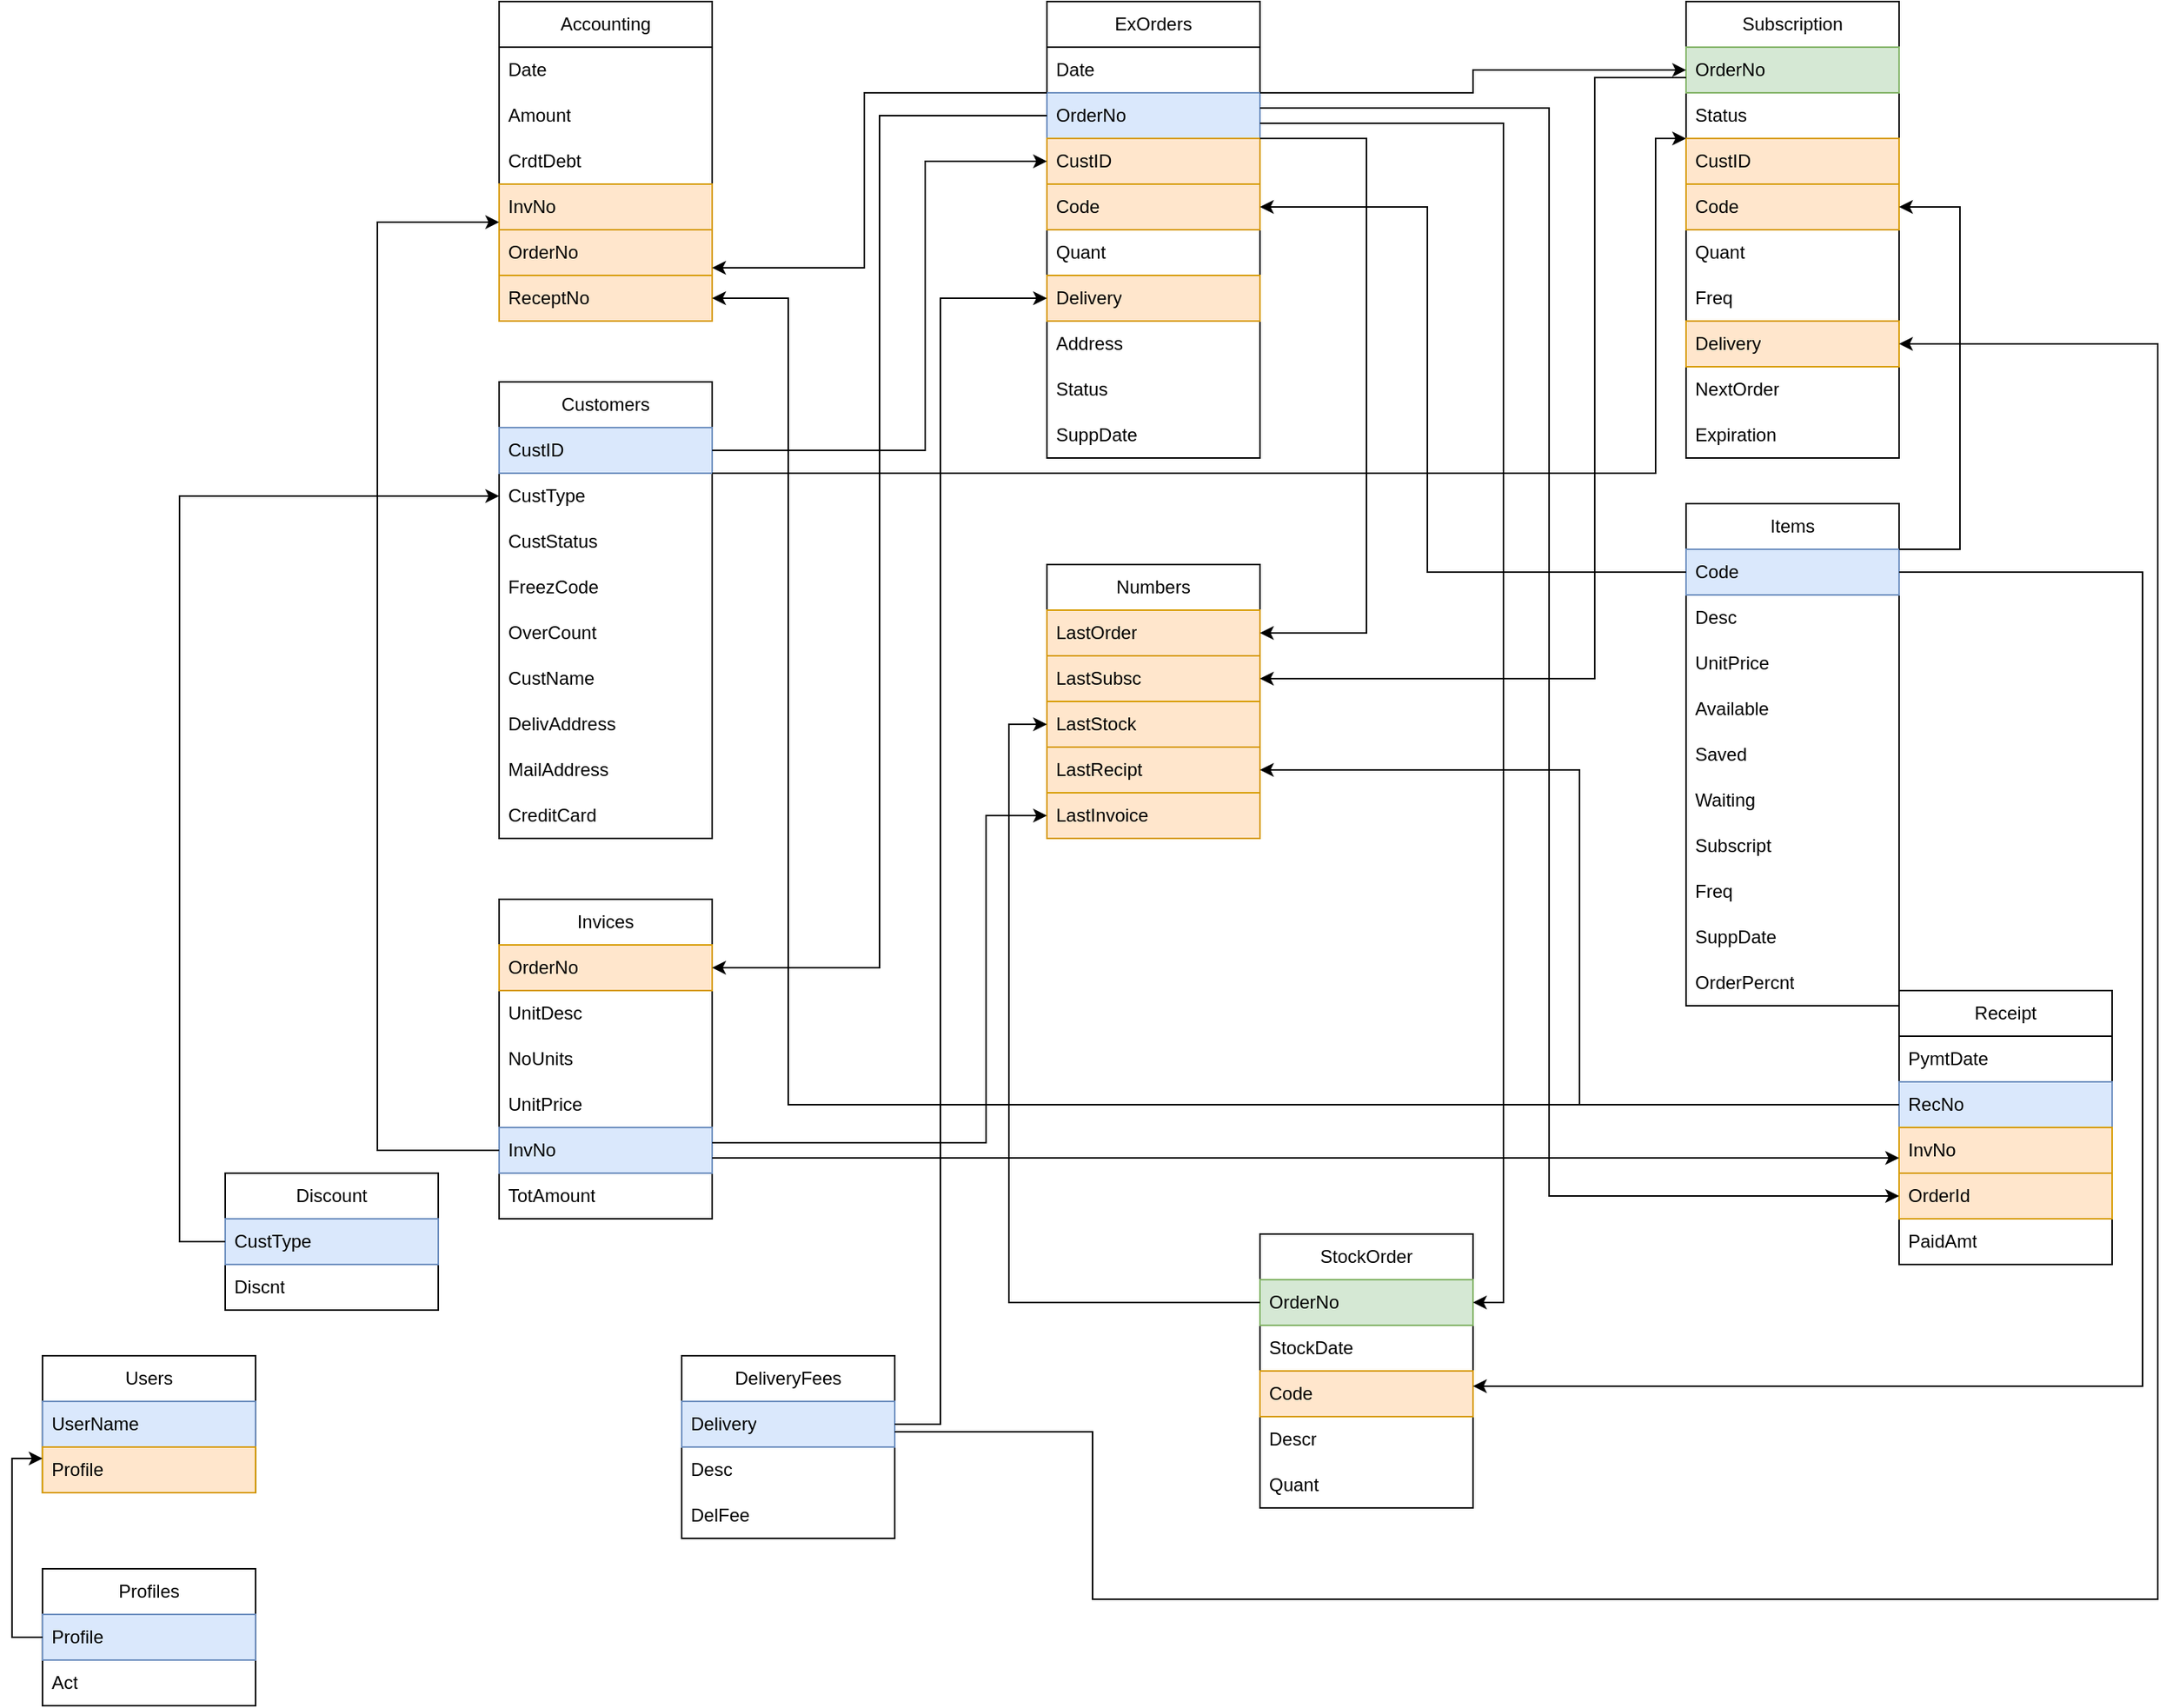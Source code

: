 <mxfile version="24.7.7">
  <diagram name="Page-1" id="qyUkQaxLa5bK7SeOvM73">
    <mxGraphModel dx="1557" dy="1860" grid="1" gridSize="10" guides="1" tooltips="1" connect="1" arrows="1" fold="1" page="1" pageScale="1" pageWidth="850" pageHeight="1100" math="0" shadow="0">
      <root>
        <mxCell id="0" />
        <mxCell id="1" parent="0" />
        <mxCell id="bTdzOVUucz90buL4ZeWk-1" value="Items" style="swimlane;fontStyle=0;childLayout=stackLayout;horizontal=1;startSize=30;horizontalStack=0;resizeParent=1;resizeParentMax=0;resizeLast=0;collapsible=1;marginBottom=0;whiteSpace=wrap;html=1;" vertex="1" parent="1">
          <mxGeometry x="1380" y="320" width="140" height="330" as="geometry" />
        </mxCell>
        <mxCell id="bTdzOVUucz90buL4ZeWk-2" value="Code" style="text;strokeColor=#6c8ebf;fillColor=#dae8fc;align=left;verticalAlign=middle;spacingLeft=4;spacingRight=4;overflow=hidden;points=[[0,0.5],[1,0.5]];portConstraint=eastwest;rotatable=0;whiteSpace=wrap;html=1;" vertex="1" parent="bTdzOVUucz90buL4ZeWk-1">
          <mxGeometry y="30" width="140" height="30" as="geometry" />
        </mxCell>
        <mxCell id="bTdzOVUucz90buL4ZeWk-3" value="Desc" style="text;strokeColor=none;fillColor=none;align=left;verticalAlign=middle;spacingLeft=4;spacingRight=4;overflow=hidden;points=[[0,0.5],[1,0.5]];portConstraint=eastwest;rotatable=0;whiteSpace=wrap;html=1;" vertex="1" parent="bTdzOVUucz90buL4ZeWk-1">
          <mxGeometry y="60" width="140" height="30" as="geometry" />
        </mxCell>
        <mxCell id="bTdzOVUucz90buL4ZeWk-4" value="UnitPrice" style="text;strokeColor=none;fillColor=none;align=left;verticalAlign=middle;spacingLeft=4;spacingRight=4;overflow=hidden;points=[[0,0.5],[1,0.5]];portConstraint=eastwest;rotatable=0;whiteSpace=wrap;html=1;" vertex="1" parent="bTdzOVUucz90buL4ZeWk-1">
          <mxGeometry y="90" width="140" height="30" as="geometry" />
        </mxCell>
        <mxCell id="bTdzOVUucz90buL4ZeWk-9" value="Available" style="text;strokeColor=none;fillColor=none;align=left;verticalAlign=middle;spacingLeft=4;spacingRight=4;overflow=hidden;points=[[0,0.5],[1,0.5]];portConstraint=eastwest;rotatable=0;whiteSpace=wrap;html=1;" vertex="1" parent="bTdzOVUucz90buL4ZeWk-1">
          <mxGeometry y="120" width="140" height="30" as="geometry" />
        </mxCell>
        <mxCell id="bTdzOVUucz90buL4ZeWk-8" value="Saved" style="text;strokeColor=none;fillColor=none;align=left;verticalAlign=middle;spacingLeft=4;spacingRight=4;overflow=hidden;points=[[0,0.5],[1,0.5]];portConstraint=eastwest;rotatable=0;whiteSpace=wrap;html=1;" vertex="1" parent="bTdzOVUucz90buL4ZeWk-1">
          <mxGeometry y="150" width="140" height="30" as="geometry" />
        </mxCell>
        <mxCell id="bTdzOVUucz90buL4ZeWk-7" value="Waiting" style="text;strokeColor=none;fillColor=none;align=left;verticalAlign=middle;spacingLeft=4;spacingRight=4;overflow=hidden;points=[[0,0.5],[1,0.5]];portConstraint=eastwest;rotatable=0;whiteSpace=wrap;html=1;" vertex="1" parent="bTdzOVUucz90buL4ZeWk-1">
          <mxGeometry y="180" width="140" height="30" as="geometry" />
        </mxCell>
        <mxCell id="bTdzOVUucz90buL4ZeWk-6" value="Subscript" style="text;strokeColor=none;fillColor=none;align=left;verticalAlign=middle;spacingLeft=4;spacingRight=4;overflow=hidden;points=[[0,0.5],[1,0.5]];portConstraint=eastwest;rotatable=0;whiteSpace=wrap;html=1;" vertex="1" parent="bTdzOVUucz90buL4ZeWk-1">
          <mxGeometry y="210" width="140" height="30" as="geometry" />
        </mxCell>
        <mxCell id="bTdzOVUucz90buL4ZeWk-5" value="Freq" style="text;strokeColor=none;fillColor=none;align=left;verticalAlign=middle;spacingLeft=4;spacingRight=4;overflow=hidden;points=[[0,0.5],[1,0.5]];portConstraint=eastwest;rotatable=0;whiteSpace=wrap;html=1;" vertex="1" parent="bTdzOVUucz90buL4ZeWk-1">
          <mxGeometry y="240" width="140" height="30" as="geometry" />
        </mxCell>
        <mxCell id="bTdzOVUucz90buL4ZeWk-10" value="SuppDate" style="text;strokeColor=none;fillColor=none;align=left;verticalAlign=middle;spacingLeft=4;spacingRight=4;overflow=hidden;points=[[0,0.5],[1,0.5]];portConstraint=eastwest;rotatable=0;whiteSpace=wrap;html=1;" vertex="1" parent="bTdzOVUucz90buL4ZeWk-1">
          <mxGeometry y="270" width="140" height="30" as="geometry" />
        </mxCell>
        <mxCell id="bTdzOVUucz90buL4ZeWk-11" value="OrderPercnt" style="text;strokeColor=none;fillColor=none;align=left;verticalAlign=middle;spacingLeft=4;spacingRight=4;overflow=hidden;points=[[0,0.5],[1,0.5]];portConstraint=eastwest;rotatable=0;whiteSpace=wrap;html=1;" vertex="1" parent="bTdzOVUucz90buL4ZeWk-1">
          <mxGeometry y="300" width="140" height="30" as="geometry" />
        </mxCell>
        <mxCell id="bTdzOVUucz90buL4ZeWk-12" value="ExOrders" style="swimlane;fontStyle=0;childLayout=stackLayout;horizontal=1;startSize=30;horizontalStack=0;resizeParent=1;resizeParentMax=0;resizeLast=0;collapsible=1;marginBottom=0;whiteSpace=wrap;html=1;" vertex="1" parent="1">
          <mxGeometry x="960" y="-10" width="140" height="300" as="geometry" />
        </mxCell>
        <mxCell id="bTdzOVUucz90buL4ZeWk-13" value="Date" style="text;strokeColor=none;fillColor=none;align=left;verticalAlign=middle;spacingLeft=4;spacingRight=4;overflow=hidden;points=[[0,0.5],[1,0.5]];portConstraint=eastwest;rotatable=0;whiteSpace=wrap;html=1;" vertex="1" parent="bTdzOVUucz90buL4ZeWk-12">
          <mxGeometry y="30" width="140" height="30" as="geometry" />
        </mxCell>
        <mxCell id="bTdzOVUucz90buL4ZeWk-14" value="OrderNo" style="text;strokeColor=#6c8ebf;fillColor=#dae8fc;align=left;verticalAlign=middle;spacingLeft=4;spacingRight=4;overflow=hidden;points=[[0,0.5],[1,0.5]];portConstraint=eastwest;rotatable=0;whiteSpace=wrap;html=1;" vertex="1" parent="bTdzOVUucz90buL4ZeWk-12">
          <mxGeometry y="60" width="140" height="30" as="geometry" />
        </mxCell>
        <mxCell id="bTdzOVUucz90buL4ZeWk-15" value="CustID" style="text;strokeColor=#d79b00;fillColor=#ffe6cc;align=left;verticalAlign=middle;spacingLeft=4;spacingRight=4;overflow=hidden;points=[[0,0.5],[1,0.5]];portConstraint=eastwest;rotatable=0;whiteSpace=wrap;html=1;" vertex="1" parent="bTdzOVUucz90buL4ZeWk-12">
          <mxGeometry y="90" width="140" height="30" as="geometry" />
        </mxCell>
        <mxCell id="bTdzOVUucz90buL4ZeWk-16" value="Code" style="text;strokeColor=#d79b00;fillColor=#ffe6cc;align=left;verticalAlign=middle;spacingLeft=4;spacingRight=4;overflow=hidden;points=[[0,0.5],[1,0.5]];portConstraint=eastwest;rotatable=0;whiteSpace=wrap;html=1;" vertex="1" parent="bTdzOVUucz90buL4ZeWk-12">
          <mxGeometry y="120" width="140" height="30" as="geometry" />
        </mxCell>
        <mxCell id="bTdzOVUucz90buL4ZeWk-17" value="Quant" style="text;strokeColor=none;fillColor=none;align=left;verticalAlign=middle;spacingLeft=4;spacingRight=4;overflow=hidden;points=[[0,0.5],[1,0.5]];portConstraint=eastwest;rotatable=0;whiteSpace=wrap;html=1;" vertex="1" parent="bTdzOVUucz90buL4ZeWk-12">
          <mxGeometry y="150" width="140" height="30" as="geometry" />
        </mxCell>
        <mxCell id="bTdzOVUucz90buL4ZeWk-18" value="Delivery" style="text;strokeColor=#d79b00;fillColor=#ffe6cc;align=left;verticalAlign=middle;spacingLeft=4;spacingRight=4;overflow=hidden;points=[[0,0.5],[1,0.5]];portConstraint=eastwest;rotatable=0;whiteSpace=wrap;html=1;" vertex="1" parent="bTdzOVUucz90buL4ZeWk-12">
          <mxGeometry y="180" width="140" height="30" as="geometry" />
        </mxCell>
        <mxCell id="bTdzOVUucz90buL4ZeWk-19" value="Address" style="text;strokeColor=none;fillColor=none;align=left;verticalAlign=middle;spacingLeft=4;spacingRight=4;overflow=hidden;points=[[0,0.5],[1,0.5]];portConstraint=eastwest;rotatable=0;whiteSpace=wrap;html=1;" vertex="1" parent="bTdzOVUucz90buL4ZeWk-12">
          <mxGeometry y="210" width="140" height="30" as="geometry" />
        </mxCell>
        <mxCell id="bTdzOVUucz90buL4ZeWk-20" value="Status" style="text;strokeColor=none;fillColor=none;align=left;verticalAlign=middle;spacingLeft=4;spacingRight=4;overflow=hidden;points=[[0,0.5],[1,0.5]];portConstraint=eastwest;rotatable=0;whiteSpace=wrap;html=1;" vertex="1" parent="bTdzOVUucz90buL4ZeWk-12">
          <mxGeometry y="240" width="140" height="30" as="geometry" />
        </mxCell>
        <mxCell id="bTdzOVUucz90buL4ZeWk-21" value="SuppDate" style="text;strokeColor=none;fillColor=none;align=left;verticalAlign=middle;spacingLeft=4;spacingRight=4;overflow=hidden;points=[[0,0.5],[1,0.5]];portConstraint=eastwest;rotatable=0;whiteSpace=wrap;html=1;" vertex="1" parent="bTdzOVUucz90buL4ZeWk-12">
          <mxGeometry y="270" width="140" height="30" as="geometry" />
        </mxCell>
        <mxCell id="bTdzOVUucz90buL4ZeWk-23" value="Invices" style="swimlane;fontStyle=0;childLayout=stackLayout;horizontal=1;startSize=30;horizontalStack=0;resizeParent=1;resizeParentMax=0;resizeLast=0;collapsible=1;marginBottom=0;whiteSpace=wrap;html=1;" vertex="1" parent="1">
          <mxGeometry x="600" y="580" width="140" height="210" as="geometry" />
        </mxCell>
        <mxCell id="bTdzOVUucz90buL4ZeWk-25" value="OrderNo" style="text;strokeColor=#d79b00;fillColor=#ffe6cc;align=left;verticalAlign=middle;spacingLeft=4;spacingRight=4;overflow=hidden;points=[[0,0.5],[1,0.5]];portConstraint=eastwest;rotatable=0;whiteSpace=wrap;html=1;" vertex="1" parent="bTdzOVUucz90buL4ZeWk-23">
          <mxGeometry y="30" width="140" height="30" as="geometry" />
        </mxCell>
        <mxCell id="bTdzOVUucz90buL4ZeWk-26" value="UnitDesc" style="text;strokeColor=none;fillColor=none;align=left;verticalAlign=middle;spacingLeft=4;spacingRight=4;overflow=hidden;points=[[0,0.5],[1,0.5]];portConstraint=eastwest;rotatable=0;whiteSpace=wrap;html=1;" vertex="1" parent="bTdzOVUucz90buL4ZeWk-23">
          <mxGeometry y="60" width="140" height="30" as="geometry" />
        </mxCell>
        <mxCell id="bTdzOVUucz90buL4ZeWk-27" value="NoUnits" style="text;strokeColor=none;fillColor=none;align=left;verticalAlign=middle;spacingLeft=4;spacingRight=4;overflow=hidden;points=[[0,0.5],[1,0.5]];portConstraint=eastwest;rotatable=0;whiteSpace=wrap;html=1;" vertex="1" parent="bTdzOVUucz90buL4ZeWk-23">
          <mxGeometry y="90" width="140" height="30" as="geometry" />
        </mxCell>
        <mxCell id="bTdzOVUucz90buL4ZeWk-28" value="UnitPrice" style="text;strokeColor=none;fillColor=none;align=left;verticalAlign=middle;spacingLeft=4;spacingRight=4;overflow=hidden;points=[[0,0.5],[1,0.5]];portConstraint=eastwest;rotatable=0;whiteSpace=wrap;html=1;" vertex="1" parent="bTdzOVUucz90buL4ZeWk-23">
          <mxGeometry y="120" width="140" height="30" as="geometry" />
        </mxCell>
        <mxCell id="bTdzOVUucz90buL4ZeWk-29" value="InvNo" style="text;strokeColor=#6c8ebf;fillColor=#dae8fc;align=left;verticalAlign=middle;spacingLeft=4;spacingRight=4;overflow=hidden;points=[[0,0.5],[1,0.5]];portConstraint=eastwest;rotatable=0;whiteSpace=wrap;html=1;" vertex="1" parent="bTdzOVUucz90buL4ZeWk-23">
          <mxGeometry y="150" width="140" height="30" as="geometry" />
        </mxCell>
        <mxCell id="bTdzOVUucz90buL4ZeWk-30" value="TotAmount" style="text;strokeColor=none;fillColor=none;align=left;verticalAlign=middle;spacingLeft=4;spacingRight=4;overflow=hidden;points=[[0,0.5],[1,0.5]];portConstraint=eastwest;rotatable=0;whiteSpace=wrap;html=1;" vertex="1" parent="bTdzOVUucz90buL4ZeWk-23">
          <mxGeometry y="180" width="140" height="30" as="geometry" />
        </mxCell>
        <mxCell id="bTdzOVUucz90buL4ZeWk-33" value="Subscription" style="swimlane;fontStyle=0;childLayout=stackLayout;horizontal=1;startSize=30;horizontalStack=0;resizeParent=1;resizeParentMax=0;resizeLast=0;collapsible=1;marginBottom=0;whiteSpace=wrap;html=1;" vertex="1" parent="1">
          <mxGeometry x="1380" y="-10" width="140" height="300" as="geometry" />
        </mxCell>
        <mxCell id="bTdzOVUucz90buL4ZeWk-34" value="OrderNo" style="text;strokeColor=#82b366;fillColor=#d5e8d4;align=left;verticalAlign=middle;spacingLeft=4;spacingRight=4;overflow=hidden;points=[[0,0.5],[1,0.5]];portConstraint=eastwest;rotatable=0;whiteSpace=wrap;html=1;" vertex="1" parent="bTdzOVUucz90buL4ZeWk-33">
          <mxGeometry y="30" width="140" height="30" as="geometry" />
        </mxCell>
        <mxCell id="bTdzOVUucz90buL4ZeWk-35" value="Status" style="text;strokeColor=none;fillColor=none;align=left;verticalAlign=middle;spacingLeft=4;spacingRight=4;overflow=hidden;points=[[0,0.5],[1,0.5]];portConstraint=eastwest;rotatable=0;whiteSpace=wrap;html=1;" vertex="1" parent="bTdzOVUucz90buL4ZeWk-33">
          <mxGeometry y="60" width="140" height="30" as="geometry" />
        </mxCell>
        <mxCell id="bTdzOVUucz90buL4ZeWk-36" value="CustID" style="text;strokeColor=#d79b00;fillColor=#ffe6cc;align=left;verticalAlign=middle;spacingLeft=4;spacingRight=4;overflow=hidden;points=[[0,0.5],[1,0.5]];portConstraint=eastwest;rotatable=0;whiteSpace=wrap;html=1;" vertex="1" parent="bTdzOVUucz90buL4ZeWk-33">
          <mxGeometry y="90" width="140" height="30" as="geometry" />
        </mxCell>
        <mxCell id="bTdzOVUucz90buL4ZeWk-37" value="Code" style="text;strokeColor=#d79b00;fillColor=#ffe6cc;align=left;verticalAlign=middle;spacingLeft=4;spacingRight=4;overflow=hidden;points=[[0,0.5],[1,0.5]];portConstraint=eastwest;rotatable=0;whiteSpace=wrap;html=1;" vertex="1" parent="bTdzOVUucz90buL4ZeWk-33">
          <mxGeometry y="120" width="140" height="30" as="geometry" />
        </mxCell>
        <mxCell id="bTdzOVUucz90buL4ZeWk-38" value="Quant" style="text;strokeColor=none;fillColor=none;align=left;verticalAlign=middle;spacingLeft=4;spacingRight=4;overflow=hidden;points=[[0,0.5],[1,0.5]];portConstraint=eastwest;rotatable=0;whiteSpace=wrap;html=1;" vertex="1" parent="bTdzOVUucz90buL4ZeWk-33">
          <mxGeometry y="150" width="140" height="30" as="geometry" />
        </mxCell>
        <mxCell id="bTdzOVUucz90buL4ZeWk-39" value="Freq" style="text;strokeColor=none;fillColor=none;align=left;verticalAlign=middle;spacingLeft=4;spacingRight=4;overflow=hidden;points=[[0,0.5],[1,0.5]];portConstraint=eastwest;rotatable=0;whiteSpace=wrap;html=1;" vertex="1" parent="bTdzOVUucz90buL4ZeWk-33">
          <mxGeometry y="180" width="140" height="30" as="geometry" />
        </mxCell>
        <mxCell id="bTdzOVUucz90buL4ZeWk-40" value="Delivery" style="text;strokeColor=#d79b00;fillColor=#ffe6cc;align=left;verticalAlign=middle;spacingLeft=4;spacingRight=4;overflow=hidden;points=[[0,0.5],[1,0.5]];portConstraint=eastwest;rotatable=0;whiteSpace=wrap;html=1;" vertex="1" parent="bTdzOVUucz90buL4ZeWk-33">
          <mxGeometry y="210" width="140" height="30" as="geometry" />
        </mxCell>
        <mxCell id="bTdzOVUucz90buL4ZeWk-41" value="NextOrder" style="text;strokeColor=none;fillColor=none;align=left;verticalAlign=middle;spacingLeft=4;spacingRight=4;overflow=hidden;points=[[0,0.5],[1,0.5]];portConstraint=eastwest;rotatable=0;whiteSpace=wrap;html=1;" vertex="1" parent="bTdzOVUucz90buL4ZeWk-33">
          <mxGeometry y="240" width="140" height="30" as="geometry" />
        </mxCell>
        <mxCell id="bTdzOVUucz90buL4ZeWk-42" value="Expiration" style="text;strokeColor=none;fillColor=none;align=left;verticalAlign=middle;spacingLeft=4;spacingRight=4;overflow=hidden;points=[[0,0.5],[1,0.5]];portConstraint=eastwest;rotatable=0;whiteSpace=wrap;html=1;" vertex="1" parent="bTdzOVUucz90buL4ZeWk-33">
          <mxGeometry y="270" width="140" height="30" as="geometry" />
        </mxCell>
        <mxCell id="bTdzOVUucz90buL4ZeWk-44" value="Customers" style="swimlane;fontStyle=0;childLayout=stackLayout;horizontal=1;startSize=30;horizontalStack=0;resizeParent=1;resizeParentMax=0;resizeLast=0;collapsible=1;marginBottom=0;whiteSpace=wrap;html=1;" vertex="1" parent="1">
          <mxGeometry x="600" y="240" width="140" height="300" as="geometry" />
        </mxCell>
        <mxCell id="bTdzOVUucz90buL4ZeWk-45" value="CustID" style="text;strokeColor=#6c8ebf;fillColor=#dae8fc;align=left;verticalAlign=middle;spacingLeft=4;spacingRight=4;overflow=hidden;points=[[0,0.5],[1,0.5]];portConstraint=eastwest;rotatable=0;whiteSpace=wrap;html=1;" vertex="1" parent="bTdzOVUucz90buL4ZeWk-44">
          <mxGeometry y="30" width="140" height="30" as="geometry" />
        </mxCell>
        <mxCell id="bTdzOVUucz90buL4ZeWk-46" value="CustType" style="text;strokeColor=none;fillColor=none;align=left;verticalAlign=middle;spacingLeft=4;spacingRight=4;overflow=hidden;points=[[0,0.5],[1,0.5]];portConstraint=eastwest;rotatable=0;whiteSpace=wrap;html=1;" vertex="1" parent="bTdzOVUucz90buL4ZeWk-44">
          <mxGeometry y="60" width="140" height="30" as="geometry" />
        </mxCell>
        <mxCell id="bTdzOVUucz90buL4ZeWk-47" value="CustStatus" style="text;strokeColor=none;fillColor=none;align=left;verticalAlign=middle;spacingLeft=4;spacingRight=4;overflow=hidden;points=[[0,0.5],[1,0.5]];portConstraint=eastwest;rotatable=0;whiteSpace=wrap;html=1;" vertex="1" parent="bTdzOVUucz90buL4ZeWk-44">
          <mxGeometry y="90" width="140" height="30" as="geometry" />
        </mxCell>
        <mxCell id="bTdzOVUucz90buL4ZeWk-48" value="FreezCode" style="text;strokeColor=none;fillColor=none;align=left;verticalAlign=middle;spacingLeft=4;spacingRight=4;overflow=hidden;points=[[0,0.5],[1,0.5]];portConstraint=eastwest;rotatable=0;whiteSpace=wrap;html=1;" vertex="1" parent="bTdzOVUucz90buL4ZeWk-44">
          <mxGeometry y="120" width="140" height="30" as="geometry" />
        </mxCell>
        <mxCell id="bTdzOVUucz90buL4ZeWk-49" value="OverCount" style="text;strokeColor=none;fillColor=none;align=left;verticalAlign=middle;spacingLeft=4;spacingRight=4;overflow=hidden;points=[[0,0.5],[1,0.5]];portConstraint=eastwest;rotatable=0;whiteSpace=wrap;html=1;" vertex="1" parent="bTdzOVUucz90buL4ZeWk-44">
          <mxGeometry y="150" width="140" height="30" as="geometry" />
        </mxCell>
        <mxCell id="bTdzOVUucz90buL4ZeWk-50" value="CustName" style="text;strokeColor=none;fillColor=none;align=left;verticalAlign=middle;spacingLeft=4;spacingRight=4;overflow=hidden;points=[[0,0.5],[1,0.5]];portConstraint=eastwest;rotatable=0;whiteSpace=wrap;html=1;" vertex="1" parent="bTdzOVUucz90buL4ZeWk-44">
          <mxGeometry y="180" width="140" height="30" as="geometry" />
        </mxCell>
        <mxCell id="bTdzOVUucz90buL4ZeWk-51" value="DelivAddress" style="text;strokeColor=none;fillColor=none;align=left;verticalAlign=middle;spacingLeft=4;spacingRight=4;overflow=hidden;points=[[0,0.5],[1,0.5]];portConstraint=eastwest;rotatable=0;whiteSpace=wrap;html=1;" vertex="1" parent="bTdzOVUucz90buL4ZeWk-44">
          <mxGeometry y="210" width="140" height="30" as="geometry" />
        </mxCell>
        <mxCell id="bTdzOVUucz90buL4ZeWk-52" value="MailAddress" style="text;strokeColor=none;fillColor=none;align=left;verticalAlign=middle;spacingLeft=4;spacingRight=4;overflow=hidden;points=[[0,0.5],[1,0.5]];portConstraint=eastwest;rotatable=0;whiteSpace=wrap;html=1;" vertex="1" parent="bTdzOVUucz90buL4ZeWk-44">
          <mxGeometry y="240" width="140" height="30" as="geometry" />
        </mxCell>
        <mxCell id="bTdzOVUucz90buL4ZeWk-53" value="CreditCard" style="text;strokeColor=none;fillColor=none;align=left;verticalAlign=middle;spacingLeft=4;spacingRight=4;overflow=hidden;points=[[0,0.5],[1,0.5]];portConstraint=eastwest;rotatable=0;whiteSpace=wrap;html=1;" vertex="1" parent="bTdzOVUucz90buL4ZeWk-44">
          <mxGeometry y="270" width="140" height="30" as="geometry" />
        </mxCell>
        <mxCell id="bTdzOVUucz90buL4ZeWk-55" value="Receipt" style="swimlane;fontStyle=0;childLayout=stackLayout;horizontal=1;startSize=30;horizontalStack=0;resizeParent=1;resizeParentMax=0;resizeLast=0;collapsible=1;marginBottom=0;whiteSpace=wrap;html=1;" vertex="1" parent="1">
          <mxGeometry x="1520" y="640" width="140" height="180" as="geometry" />
        </mxCell>
        <mxCell id="bTdzOVUucz90buL4ZeWk-56" value="PymtDate" style="text;strokeColor=none;fillColor=none;align=left;verticalAlign=middle;spacingLeft=4;spacingRight=4;overflow=hidden;points=[[0,0.5],[1,0.5]];portConstraint=eastwest;rotatable=0;whiteSpace=wrap;html=1;" vertex="1" parent="bTdzOVUucz90buL4ZeWk-55">
          <mxGeometry y="30" width="140" height="30" as="geometry" />
        </mxCell>
        <mxCell id="bTdzOVUucz90buL4ZeWk-57" value="RecNo" style="text;strokeColor=#6c8ebf;fillColor=#dae8fc;align=left;verticalAlign=middle;spacingLeft=4;spacingRight=4;overflow=hidden;points=[[0,0.5],[1,0.5]];portConstraint=eastwest;rotatable=0;whiteSpace=wrap;html=1;" vertex="1" parent="bTdzOVUucz90buL4ZeWk-55">
          <mxGeometry y="60" width="140" height="30" as="geometry" />
        </mxCell>
        <mxCell id="bTdzOVUucz90buL4ZeWk-58" value="InvNo" style="text;strokeColor=#d79b00;fillColor=#ffe6cc;align=left;verticalAlign=middle;spacingLeft=4;spacingRight=4;overflow=hidden;points=[[0,0.5],[1,0.5]];portConstraint=eastwest;rotatable=0;whiteSpace=wrap;html=1;" vertex="1" parent="bTdzOVUucz90buL4ZeWk-55">
          <mxGeometry y="90" width="140" height="30" as="geometry" />
        </mxCell>
        <mxCell id="bTdzOVUucz90buL4ZeWk-59" value="OrderId" style="text;strokeColor=#d79b00;fillColor=#ffe6cc;align=left;verticalAlign=middle;spacingLeft=4;spacingRight=4;overflow=hidden;points=[[0,0.5],[1,0.5]];portConstraint=eastwest;rotatable=0;whiteSpace=wrap;html=1;" vertex="1" parent="bTdzOVUucz90buL4ZeWk-55">
          <mxGeometry y="120" width="140" height="30" as="geometry" />
        </mxCell>
        <mxCell id="bTdzOVUucz90buL4ZeWk-60" value="PaidAmt" style="text;strokeColor=none;fillColor=none;align=left;verticalAlign=middle;spacingLeft=4;spacingRight=4;overflow=hidden;points=[[0,0.5],[1,0.5]];portConstraint=eastwest;rotatable=0;whiteSpace=wrap;html=1;" vertex="1" parent="bTdzOVUucz90buL4ZeWk-55">
          <mxGeometry y="150" width="140" height="30" as="geometry" />
        </mxCell>
        <mxCell id="bTdzOVUucz90buL4ZeWk-65" value="Accounting" style="swimlane;fontStyle=0;childLayout=stackLayout;horizontal=1;startSize=30;horizontalStack=0;resizeParent=1;resizeParentMax=0;resizeLast=0;collapsible=1;marginBottom=0;whiteSpace=wrap;html=1;" vertex="1" parent="1">
          <mxGeometry x="600" y="-10" width="140" height="210" as="geometry" />
        </mxCell>
        <mxCell id="bTdzOVUucz90buL4ZeWk-66" value="Date" style="text;strokeColor=none;fillColor=none;align=left;verticalAlign=middle;spacingLeft=4;spacingRight=4;overflow=hidden;points=[[0,0.5],[1,0.5]];portConstraint=eastwest;rotatable=0;whiteSpace=wrap;html=1;" vertex="1" parent="bTdzOVUucz90buL4ZeWk-65">
          <mxGeometry y="30" width="140" height="30" as="geometry" />
        </mxCell>
        <mxCell id="bTdzOVUucz90buL4ZeWk-67" value="Amount" style="text;strokeColor=none;fillColor=none;align=left;verticalAlign=middle;spacingLeft=4;spacingRight=4;overflow=hidden;points=[[0,0.5],[1,0.5]];portConstraint=eastwest;rotatable=0;whiteSpace=wrap;html=1;" vertex="1" parent="bTdzOVUucz90buL4ZeWk-65">
          <mxGeometry y="60" width="140" height="30" as="geometry" />
        </mxCell>
        <mxCell id="bTdzOVUucz90buL4ZeWk-68" value="CrdtDebt" style="text;strokeColor=none;fillColor=none;align=left;verticalAlign=middle;spacingLeft=4;spacingRight=4;overflow=hidden;points=[[0,0.5],[1,0.5]];portConstraint=eastwest;rotatable=0;whiteSpace=wrap;html=1;" vertex="1" parent="bTdzOVUucz90buL4ZeWk-65">
          <mxGeometry y="90" width="140" height="30" as="geometry" />
        </mxCell>
        <mxCell id="bTdzOVUucz90buL4ZeWk-69" value="InvNo" style="text;strokeColor=#d79b00;fillColor=#ffe6cc;align=left;verticalAlign=middle;spacingLeft=4;spacingRight=4;overflow=hidden;points=[[0,0.5],[1,0.5]];portConstraint=eastwest;rotatable=0;whiteSpace=wrap;html=1;" vertex="1" parent="bTdzOVUucz90buL4ZeWk-65">
          <mxGeometry y="120" width="140" height="30" as="geometry" />
        </mxCell>
        <mxCell id="bTdzOVUucz90buL4ZeWk-70" value="OrderNo" style="text;strokeColor=#d79b00;fillColor=#ffe6cc;align=left;verticalAlign=middle;spacingLeft=4;spacingRight=4;overflow=hidden;points=[[0,0.5],[1,0.5]];portConstraint=eastwest;rotatable=0;whiteSpace=wrap;html=1;" vertex="1" parent="bTdzOVUucz90buL4ZeWk-65">
          <mxGeometry y="150" width="140" height="30" as="geometry" />
        </mxCell>
        <mxCell id="bTdzOVUucz90buL4ZeWk-71" value="ReceptNo" style="text;strokeColor=#d79b00;fillColor=#ffe6cc;align=left;verticalAlign=middle;spacingLeft=4;spacingRight=4;overflow=hidden;points=[[0,0.5],[1,0.5]];portConstraint=eastwest;rotatable=0;whiteSpace=wrap;html=1;" vertex="1" parent="bTdzOVUucz90buL4ZeWk-65">
          <mxGeometry y="180" width="140" height="30" as="geometry" />
        </mxCell>
        <mxCell id="bTdzOVUucz90buL4ZeWk-72" value="StockOrder" style="swimlane;fontStyle=0;childLayout=stackLayout;horizontal=1;startSize=30;horizontalStack=0;resizeParent=1;resizeParentMax=0;resizeLast=0;collapsible=1;marginBottom=0;whiteSpace=wrap;html=1;" vertex="1" parent="1">
          <mxGeometry x="1100" y="800" width="140" height="180" as="geometry" />
        </mxCell>
        <mxCell id="bTdzOVUucz90buL4ZeWk-73" value="OrderNo" style="text;strokeColor=#82b366;fillColor=#d5e8d4;align=left;verticalAlign=middle;spacingLeft=4;spacingRight=4;overflow=hidden;points=[[0,0.5],[1,0.5]];portConstraint=eastwest;rotatable=0;whiteSpace=wrap;html=1;" vertex="1" parent="bTdzOVUucz90buL4ZeWk-72">
          <mxGeometry y="30" width="140" height="30" as="geometry" />
        </mxCell>
        <mxCell id="bTdzOVUucz90buL4ZeWk-74" value="StockDate" style="text;strokeColor=none;fillColor=none;align=left;verticalAlign=middle;spacingLeft=4;spacingRight=4;overflow=hidden;points=[[0,0.5],[1,0.5]];portConstraint=eastwest;rotatable=0;whiteSpace=wrap;html=1;" vertex="1" parent="bTdzOVUucz90buL4ZeWk-72">
          <mxGeometry y="60" width="140" height="30" as="geometry" />
        </mxCell>
        <mxCell id="bTdzOVUucz90buL4ZeWk-75" value="Code" style="text;strokeColor=#d79b00;fillColor=#ffe6cc;align=left;verticalAlign=middle;spacingLeft=4;spacingRight=4;overflow=hidden;points=[[0,0.5],[1,0.5]];portConstraint=eastwest;rotatable=0;whiteSpace=wrap;html=1;" vertex="1" parent="bTdzOVUucz90buL4ZeWk-72">
          <mxGeometry y="90" width="140" height="30" as="geometry" />
        </mxCell>
        <mxCell id="bTdzOVUucz90buL4ZeWk-76" value="Descr" style="text;strokeColor=none;fillColor=none;align=left;verticalAlign=middle;spacingLeft=4;spacingRight=4;overflow=hidden;points=[[0,0.5],[1,0.5]];portConstraint=eastwest;rotatable=0;whiteSpace=wrap;html=1;" vertex="1" parent="bTdzOVUucz90buL4ZeWk-72">
          <mxGeometry y="120" width="140" height="30" as="geometry" />
        </mxCell>
        <mxCell id="bTdzOVUucz90buL4ZeWk-77" value="Quant" style="text;strokeColor=none;fillColor=none;align=left;verticalAlign=middle;spacingLeft=4;spacingRight=4;overflow=hidden;points=[[0,0.5],[1,0.5]];portConstraint=eastwest;rotatable=0;whiteSpace=wrap;html=1;" vertex="1" parent="bTdzOVUucz90buL4ZeWk-72">
          <mxGeometry y="150" width="140" height="30" as="geometry" />
        </mxCell>
        <mxCell id="bTdzOVUucz90buL4ZeWk-79" value="DeliveryFees" style="swimlane;fontStyle=0;childLayout=stackLayout;horizontal=1;startSize=30;horizontalStack=0;resizeParent=1;resizeParentMax=0;resizeLast=0;collapsible=1;marginBottom=0;whiteSpace=wrap;html=1;" vertex="1" parent="1">
          <mxGeometry x="720" y="880" width="140" height="120" as="geometry" />
        </mxCell>
        <mxCell id="bTdzOVUucz90buL4ZeWk-80" value="Delivery" style="text;strokeColor=#6c8ebf;fillColor=#dae8fc;align=left;verticalAlign=middle;spacingLeft=4;spacingRight=4;overflow=hidden;points=[[0,0.5],[1,0.5]];portConstraint=eastwest;rotatable=0;whiteSpace=wrap;html=1;" vertex="1" parent="bTdzOVUucz90buL4ZeWk-79">
          <mxGeometry y="30" width="140" height="30" as="geometry" />
        </mxCell>
        <mxCell id="bTdzOVUucz90buL4ZeWk-81" value="Desc" style="text;strokeColor=none;fillColor=none;align=left;verticalAlign=middle;spacingLeft=4;spacingRight=4;overflow=hidden;points=[[0,0.5],[1,0.5]];portConstraint=eastwest;rotatable=0;whiteSpace=wrap;html=1;" vertex="1" parent="bTdzOVUucz90buL4ZeWk-79">
          <mxGeometry y="60" width="140" height="30" as="geometry" />
        </mxCell>
        <mxCell id="bTdzOVUucz90buL4ZeWk-82" value="DelFee" style="text;strokeColor=none;fillColor=none;align=left;verticalAlign=middle;spacingLeft=4;spacingRight=4;overflow=hidden;points=[[0,0.5],[1,0.5]];portConstraint=eastwest;rotatable=0;whiteSpace=wrap;html=1;" vertex="1" parent="bTdzOVUucz90buL4ZeWk-79">
          <mxGeometry y="90" width="140" height="30" as="geometry" />
        </mxCell>
        <mxCell id="bTdzOVUucz90buL4ZeWk-85" value="Discount" style="swimlane;fontStyle=0;childLayout=stackLayout;horizontal=1;startSize=30;horizontalStack=0;resizeParent=1;resizeParentMax=0;resizeLast=0;collapsible=1;marginBottom=0;whiteSpace=wrap;html=1;" vertex="1" parent="1">
          <mxGeometry x="420" y="760" width="140" height="90" as="geometry" />
        </mxCell>
        <mxCell id="bTdzOVUucz90buL4ZeWk-86" value="CustType" style="text;strokeColor=#6c8ebf;fillColor=#dae8fc;align=left;verticalAlign=middle;spacingLeft=4;spacingRight=4;overflow=hidden;points=[[0,0.5],[1,0.5]];portConstraint=eastwest;rotatable=0;whiteSpace=wrap;html=1;" vertex="1" parent="bTdzOVUucz90buL4ZeWk-85">
          <mxGeometry y="30" width="140" height="30" as="geometry" />
        </mxCell>
        <mxCell id="bTdzOVUucz90buL4ZeWk-87" value="Discnt" style="text;strokeColor=none;fillColor=none;align=left;verticalAlign=middle;spacingLeft=4;spacingRight=4;overflow=hidden;points=[[0,0.5],[1,0.5]];portConstraint=eastwest;rotatable=0;whiteSpace=wrap;html=1;" vertex="1" parent="bTdzOVUucz90buL4ZeWk-85">
          <mxGeometry y="60" width="140" height="30" as="geometry" />
        </mxCell>
        <mxCell id="bTdzOVUucz90buL4ZeWk-89" value="Numbers" style="swimlane;fontStyle=0;childLayout=stackLayout;horizontal=1;startSize=30;horizontalStack=0;resizeParent=1;resizeParentMax=0;resizeLast=0;collapsible=1;marginBottom=0;whiteSpace=wrap;html=1;" vertex="1" parent="1">
          <mxGeometry x="960" y="360" width="140" height="180" as="geometry" />
        </mxCell>
        <mxCell id="bTdzOVUucz90buL4ZeWk-90" value="LastOrder" style="text;strokeColor=#d79b00;fillColor=#ffe6cc;align=left;verticalAlign=middle;spacingLeft=4;spacingRight=4;overflow=hidden;points=[[0,0.5],[1,0.5]];portConstraint=eastwest;rotatable=0;whiteSpace=wrap;html=1;" vertex="1" parent="bTdzOVUucz90buL4ZeWk-89">
          <mxGeometry y="30" width="140" height="30" as="geometry" />
        </mxCell>
        <mxCell id="bTdzOVUucz90buL4ZeWk-91" value="LastSubsc" style="text;strokeColor=#d79b00;fillColor=#ffe6cc;align=left;verticalAlign=middle;spacingLeft=4;spacingRight=4;overflow=hidden;points=[[0,0.5],[1,0.5]];portConstraint=eastwest;rotatable=0;whiteSpace=wrap;html=1;" vertex="1" parent="bTdzOVUucz90buL4ZeWk-89">
          <mxGeometry y="60" width="140" height="30" as="geometry" />
        </mxCell>
        <mxCell id="bTdzOVUucz90buL4ZeWk-94" value="LastStock" style="text;strokeColor=#d79b00;fillColor=#ffe6cc;align=left;verticalAlign=middle;spacingLeft=4;spacingRight=4;overflow=hidden;points=[[0,0.5],[1,0.5]];portConstraint=eastwest;rotatable=0;whiteSpace=wrap;html=1;" vertex="1" parent="bTdzOVUucz90buL4ZeWk-89">
          <mxGeometry y="90" width="140" height="30" as="geometry" />
        </mxCell>
        <mxCell id="bTdzOVUucz90buL4ZeWk-93" value="LastRecipt" style="text;strokeColor=#d79b00;fillColor=#ffe6cc;align=left;verticalAlign=middle;spacingLeft=4;spacingRight=4;overflow=hidden;points=[[0,0.5],[1,0.5]];portConstraint=eastwest;rotatable=0;whiteSpace=wrap;html=1;" vertex="1" parent="bTdzOVUucz90buL4ZeWk-89">
          <mxGeometry y="120" width="140" height="30" as="geometry" />
        </mxCell>
        <mxCell id="bTdzOVUucz90buL4ZeWk-92" value="LastInvoice" style="text;strokeColor=#d79b00;fillColor=#ffe6cc;align=left;verticalAlign=middle;spacingLeft=4;spacingRight=4;overflow=hidden;points=[[0,0.5],[1,0.5]];portConstraint=eastwest;rotatable=0;whiteSpace=wrap;html=1;" vertex="1" parent="bTdzOVUucz90buL4ZeWk-89">
          <mxGeometry y="150" width="140" height="30" as="geometry" />
        </mxCell>
        <mxCell id="bTdzOVUucz90buL4ZeWk-95" value="Users" style="swimlane;fontStyle=0;childLayout=stackLayout;horizontal=1;startSize=30;horizontalStack=0;resizeParent=1;resizeParentMax=0;resizeLast=0;collapsible=1;marginBottom=0;whiteSpace=wrap;html=1;" vertex="1" parent="1">
          <mxGeometry x="299.93" y="880" width="140" height="90" as="geometry" />
        </mxCell>
        <mxCell id="bTdzOVUucz90buL4ZeWk-96" value="UserName" style="text;strokeColor=#6c8ebf;fillColor=#dae8fc;align=left;verticalAlign=middle;spacingLeft=4;spacingRight=4;overflow=hidden;points=[[0,0.5],[1,0.5]];portConstraint=eastwest;rotatable=0;whiteSpace=wrap;html=1;" vertex="1" parent="bTdzOVUucz90buL4ZeWk-95">
          <mxGeometry y="30" width="140" height="30" as="geometry" />
        </mxCell>
        <mxCell id="bTdzOVUucz90buL4ZeWk-97" value="Profile" style="text;strokeColor=#d79b00;fillColor=#ffe6cc;align=left;verticalAlign=middle;spacingLeft=4;spacingRight=4;overflow=hidden;points=[[0,0.5],[1,0.5]];portConstraint=eastwest;rotatable=0;whiteSpace=wrap;html=1;" vertex="1" parent="bTdzOVUucz90buL4ZeWk-95">
          <mxGeometry y="60" width="140" height="30" as="geometry" />
        </mxCell>
        <mxCell id="bTdzOVUucz90buL4ZeWk-101" value="Profiles" style="swimlane;fontStyle=0;childLayout=stackLayout;horizontal=1;startSize=30;horizontalStack=0;resizeParent=1;resizeParentMax=0;resizeLast=0;collapsible=1;marginBottom=0;whiteSpace=wrap;html=1;" vertex="1" parent="1">
          <mxGeometry x="299.93" y="1020" width="140" height="90" as="geometry" />
        </mxCell>
        <mxCell id="bTdzOVUucz90buL4ZeWk-102" value="Profile" style="text;strokeColor=#6c8ebf;fillColor=#dae8fc;align=left;verticalAlign=middle;spacingLeft=4;spacingRight=4;overflow=hidden;points=[[0,0.5],[1,0.5]];portConstraint=eastwest;rotatable=0;whiteSpace=wrap;html=1;" vertex="1" parent="bTdzOVUucz90buL4ZeWk-101">
          <mxGeometry y="30" width="140" height="30" as="geometry" />
        </mxCell>
        <mxCell id="bTdzOVUucz90buL4ZeWk-103" value="Act" style="text;strokeColor=none;fillColor=none;align=left;verticalAlign=middle;spacingLeft=4;spacingRight=4;overflow=hidden;points=[[0,0.5],[1,0.5]];portConstraint=eastwest;rotatable=0;whiteSpace=wrap;html=1;" vertex="1" parent="bTdzOVUucz90buL4ZeWk-101">
          <mxGeometry y="60" width="140" height="30" as="geometry" />
        </mxCell>
        <mxCell id="bTdzOVUucz90buL4ZeWk-104" style="edgeStyle=orthogonalEdgeStyle;rounded=0;orthogonalLoop=1;jettySize=auto;html=1;" edge="1" parent="1" source="bTdzOVUucz90buL4ZeWk-2" target="bTdzOVUucz90buL4ZeWk-16">
          <mxGeometry relative="1" as="geometry">
            <Array as="points">
              <mxPoint x="1210" y="365" />
              <mxPoint x="1210" y="125" />
            </Array>
          </mxGeometry>
        </mxCell>
        <mxCell id="bTdzOVUucz90buL4ZeWk-105" style="edgeStyle=orthogonalEdgeStyle;rounded=0;orthogonalLoop=1;jettySize=auto;html=1;" edge="1" parent="1" source="bTdzOVUucz90buL4ZeWk-2" target="bTdzOVUucz90buL4ZeWk-37">
          <mxGeometry relative="1" as="geometry">
            <Array as="points">
              <mxPoint x="1560" y="350" />
              <mxPoint x="1560" y="125" />
            </Array>
          </mxGeometry>
        </mxCell>
        <mxCell id="bTdzOVUucz90buL4ZeWk-106" style="edgeStyle=orthogonalEdgeStyle;rounded=0;orthogonalLoop=1;jettySize=auto;html=1;" edge="1" parent="1" source="bTdzOVUucz90buL4ZeWk-2" target="bTdzOVUucz90buL4ZeWk-75">
          <mxGeometry relative="1" as="geometry">
            <Array as="points">
              <mxPoint x="1680" y="365" />
              <mxPoint x="1680" y="900" />
            </Array>
          </mxGeometry>
        </mxCell>
        <mxCell id="bTdzOVUucz90buL4ZeWk-107" style="edgeStyle=orthogonalEdgeStyle;rounded=0;orthogonalLoop=1;jettySize=auto;html=1;" edge="1" parent="1" source="bTdzOVUucz90buL4ZeWk-14" target="bTdzOVUucz90buL4ZeWk-25">
          <mxGeometry relative="1" as="geometry" />
        </mxCell>
        <mxCell id="bTdzOVUucz90buL4ZeWk-108" style="edgeStyle=orthogonalEdgeStyle;rounded=0;orthogonalLoop=1;jettySize=auto;html=1;" edge="1" parent="1" source="bTdzOVUucz90buL4ZeWk-14" target="bTdzOVUucz90buL4ZeWk-34">
          <mxGeometry relative="1" as="geometry">
            <Array as="points">
              <mxPoint x="1240" y="50" />
              <mxPoint x="1240" y="35" />
            </Array>
          </mxGeometry>
        </mxCell>
        <mxCell id="bTdzOVUucz90buL4ZeWk-109" style="edgeStyle=orthogonalEdgeStyle;rounded=0;orthogonalLoop=1;jettySize=auto;html=1;entryX=0;entryY=0.5;entryDx=0;entryDy=0;" edge="1" parent="1" source="bTdzOVUucz90buL4ZeWk-14" target="bTdzOVUucz90buL4ZeWk-59">
          <mxGeometry relative="1" as="geometry">
            <Array as="points">
              <mxPoint x="1290" y="60" />
              <mxPoint x="1290" y="775" />
            </Array>
          </mxGeometry>
        </mxCell>
        <mxCell id="bTdzOVUucz90buL4ZeWk-110" style="edgeStyle=orthogonalEdgeStyle;rounded=0;orthogonalLoop=1;jettySize=auto;html=1;" edge="1" parent="1" source="bTdzOVUucz90buL4ZeWk-14" target="bTdzOVUucz90buL4ZeWk-70">
          <mxGeometry relative="1" as="geometry">
            <Array as="points">
              <mxPoint x="840" y="50" />
              <mxPoint x="840" y="165" />
            </Array>
          </mxGeometry>
        </mxCell>
        <mxCell id="bTdzOVUucz90buL4ZeWk-111" style="edgeStyle=orthogonalEdgeStyle;rounded=0;orthogonalLoop=1;jettySize=auto;html=1;" edge="1" parent="1" source="bTdzOVUucz90buL4ZeWk-14" target="bTdzOVUucz90buL4ZeWk-73">
          <mxGeometry relative="1" as="geometry">
            <Array as="points">
              <mxPoint x="1260" y="70" />
              <mxPoint x="1260" y="845" />
            </Array>
          </mxGeometry>
        </mxCell>
        <mxCell id="bTdzOVUucz90buL4ZeWk-112" style="edgeStyle=orthogonalEdgeStyle;rounded=0;orthogonalLoop=1;jettySize=auto;html=1;" edge="1" parent="1" source="bTdzOVUucz90buL4ZeWk-14" target="bTdzOVUucz90buL4ZeWk-90">
          <mxGeometry relative="1" as="geometry">
            <Array as="points">
              <mxPoint x="1170" y="80" />
              <mxPoint x="1170" y="405" />
            </Array>
          </mxGeometry>
        </mxCell>
        <mxCell id="bTdzOVUucz90buL4ZeWk-114" style="edgeStyle=orthogonalEdgeStyle;rounded=0;orthogonalLoop=1;jettySize=auto;html=1;" edge="1" parent="1" source="bTdzOVUucz90buL4ZeWk-29" target="bTdzOVUucz90buL4ZeWk-69">
          <mxGeometry relative="1" as="geometry">
            <Array as="points">
              <mxPoint x="520" y="745" />
              <mxPoint x="520" y="135" />
            </Array>
          </mxGeometry>
        </mxCell>
        <mxCell id="bTdzOVUucz90buL4ZeWk-115" style="edgeStyle=orthogonalEdgeStyle;rounded=0;orthogonalLoop=1;jettySize=auto;html=1;" edge="1" parent="1" source="bTdzOVUucz90buL4ZeWk-29" target="bTdzOVUucz90buL4ZeWk-92">
          <mxGeometry relative="1" as="geometry">
            <Array as="points">
              <mxPoint x="920" y="740" />
              <mxPoint x="920" y="525" />
            </Array>
          </mxGeometry>
        </mxCell>
        <mxCell id="bTdzOVUucz90buL4ZeWk-118" style="edgeStyle=orthogonalEdgeStyle;rounded=0;orthogonalLoop=1;jettySize=auto;html=1;" edge="1" parent="1" source="bTdzOVUucz90buL4ZeWk-45" target="bTdzOVUucz90buL4ZeWk-15">
          <mxGeometry relative="1" as="geometry">
            <Array as="points">
              <mxPoint x="880" y="285" />
              <mxPoint x="880" y="95" />
            </Array>
          </mxGeometry>
        </mxCell>
        <mxCell id="bTdzOVUucz90buL4ZeWk-119" style="edgeStyle=orthogonalEdgeStyle;rounded=0;orthogonalLoop=1;jettySize=auto;html=1;" edge="1" parent="1" source="bTdzOVUucz90buL4ZeWk-45" target="bTdzOVUucz90buL4ZeWk-36">
          <mxGeometry relative="1" as="geometry">
            <Array as="points">
              <mxPoint x="1360" y="300" />
              <mxPoint x="1360" y="80" />
            </Array>
          </mxGeometry>
        </mxCell>
        <mxCell id="bTdzOVUucz90buL4ZeWk-121" style="edgeStyle=orthogonalEdgeStyle;rounded=0;orthogonalLoop=1;jettySize=auto;html=1;" edge="1" parent="1" source="bTdzOVUucz90buL4ZeWk-29" target="bTdzOVUucz90buL4ZeWk-58">
          <mxGeometry relative="1" as="geometry">
            <Array as="points">
              <mxPoint x="1130" y="750" />
              <mxPoint x="1130" y="750" />
            </Array>
          </mxGeometry>
        </mxCell>
        <mxCell id="bTdzOVUucz90buL4ZeWk-122" style="edgeStyle=orthogonalEdgeStyle;rounded=0;orthogonalLoop=1;jettySize=auto;html=1;entryX=0;entryY=0.75;entryDx=0;entryDy=0;" edge="1" parent="1" source="bTdzOVUucz90buL4ZeWk-102" target="bTdzOVUucz90buL4ZeWk-95">
          <mxGeometry relative="1" as="geometry" />
        </mxCell>
        <mxCell id="bTdzOVUucz90buL4ZeWk-123" style="edgeStyle=orthogonalEdgeStyle;rounded=0;orthogonalLoop=1;jettySize=auto;html=1;" edge="1" parent="1" source="bTdzOVUucz90buL4ZeWk-86" target="bTdzOVUucz90buL4ZeWk-46">
          <mxGeometry relative="1" as="geometry">
            <mxPoint x="770" y="370" as="targetPoint" />
            <Array as="points">
              <mxPoint x="390" y="805" />
              <mxPoint x="390" y="315" />
            </Array>
          </mxGeometry>
        </mxCell>
        <mxCell id="bTdzOVUucz90buL4ZeWk-124" style="edgeStyle=orthogonalEdgeStyle;rounded=0;orthogonalLoop=1;jettySize=auto;html=1;" edge="1" parent="1" source="bTdzOVUucz90buL4ZeWk-34" target="bTdzOVUucz90buL4ZeWk-91">
          <mxGeometry relative="1" as="geometry">
            <Array as="points">
              <mxPoint x="1320" y="40" />
              <mxPoint x="1320" y="435" />
            </Array>
          </mxGeometry>
        </mxCell>
        <mxCell id="bTdzOVUucz90buL4ZeWk-125" style="edgeStyle=orthogonalEdgeStyle;rounded=0;orthogonalLoop=1;jettySize=auto;html=1;" edge="1" parent="1" source="bTdzOVUucz90buL4ZeWk-57" target="bTdzOVUucz90buL4ZeWk-93">
          <mxGeometry relative="1" as="geometry" />
        </mxCell>
        <mxCell id="bTdzOVUucz90buL4ZeWk-126" style="edgeStyle=orthogonalEdgeStyle;rounded=0;orthogonalLoop=1;jettySize=auto;html=1;entryX=0;entryY=0.5;entryDx=0;entryDy=0;" edge="1" parent="1" source="bTdzOVUucz90buL4ZeWk-73" target="bTdzOVUucz90buL4ZeWk-94">
          <mxGeometry relative="1" as="geometry">
            <mxPoint x="1060" y="860" as="sourcePoint" />
            <mxPoint x="935" y="450" as="targetPoint" />
            <Array as="points">
              <mxPoint x="935" y="845" />
              <mxPoint x="935" y="465" />
            </Array>
          </mxGeometry>
        </mxCell>
        <mxCell id="bTdzOVUucz90buL4ZeWk-127" style="edgeStyle=orthogonalEdgeStyle;rounded=0;orthogonalLoop=1;jettySize=auto;html=1;" edge="1" parent="1" source="bTdzOVUucz90buL4ZeWk-80" target="bTdzOVUucz90buL4ZeWk-40">
          <mxGeometry relative="1" as="geometry">
            <mxPoint x="1140" y="230" as="targetPoint" />
            <Array as="points">
              <mxPoint x="990" y="930" />
              <mxPoint x="990" y="1040" />
              <mxPoint x="1690" y="1040" />
              <mxPoint x="1690" y="215" />
            </Array>
          </mxGeometry>
        </mxCell>
        <mxCell id="bTdzOVUucz90buL4ZeWk-128" style="edgeStyle=orthogonalEdgeStyle;rounded=0;orthogonalLoop=1;jettySize=auto;html=1;" edge="1" parent="1" source="bTdzOVUucz90buL4ZeWk-80" target="bTdzOVUucz90buL4ZeWk-18">
          <mxGeometry relative="1" as="geometry">
            <mxPoint x="940" y="340" as="targetPoint" />
            <Array as="points">
              <mxPoint x="890" y="925" />
              <mxPoint x="890" y="185" />
            </Array>
          </mxGeometry>
        </mxCell>
        <mxCell id="bTdzOVUucz90buL4ZeWk-130" style="edgeStyle=orthogonalEdgeStyle;rounded=0;orthogonalLoop=1;jettySize=auto;html=1;" edge="1" parent="1" source="bTdzOVUucz90buL4ZeWk-57" target="bTdzOVUucz90buL4ZeWk-71">
          <mxGeometry relative="1" as="geometry">
            <mxPoint x="760" y="420" as="targetPoint" />
            <Array as="points">
              <mxPoint x="790" y="715" />
              <mxPoint x="790" y="185" />
            </Array>
          </mxGeometry>
        </mxCell>
      </root>
    </mxGraphModel>
  </diagram>
</mxfile>

